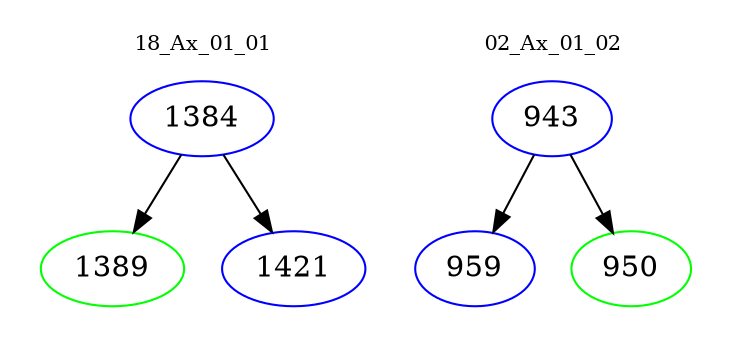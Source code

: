 digraph{
subgraph cluster_0 {
color = white
label = "18_Ax_01_01";
fontsize=10;
T0_1384 [label="1384", color="blue"]
T0_1384 -> T0_1389 [color="black"]
T0_1389 [label="1389", color="green"]
T0_1384 -> T0_1421 [color="black"]
T0_1421 [label="1421", color="blue"]
}
subgraph cluster_1 {
color = white
label = "02_Ax_01_02";
fontsize=10;
T1_943 [label="943", color="blue"]
T1_943 -> T1_959 [color="black"]
T1_959 [label="959", color="blue"]
T1_943 -> T1_950 [color="black"]
T1_950 [label="950", color="green"]
}
}
